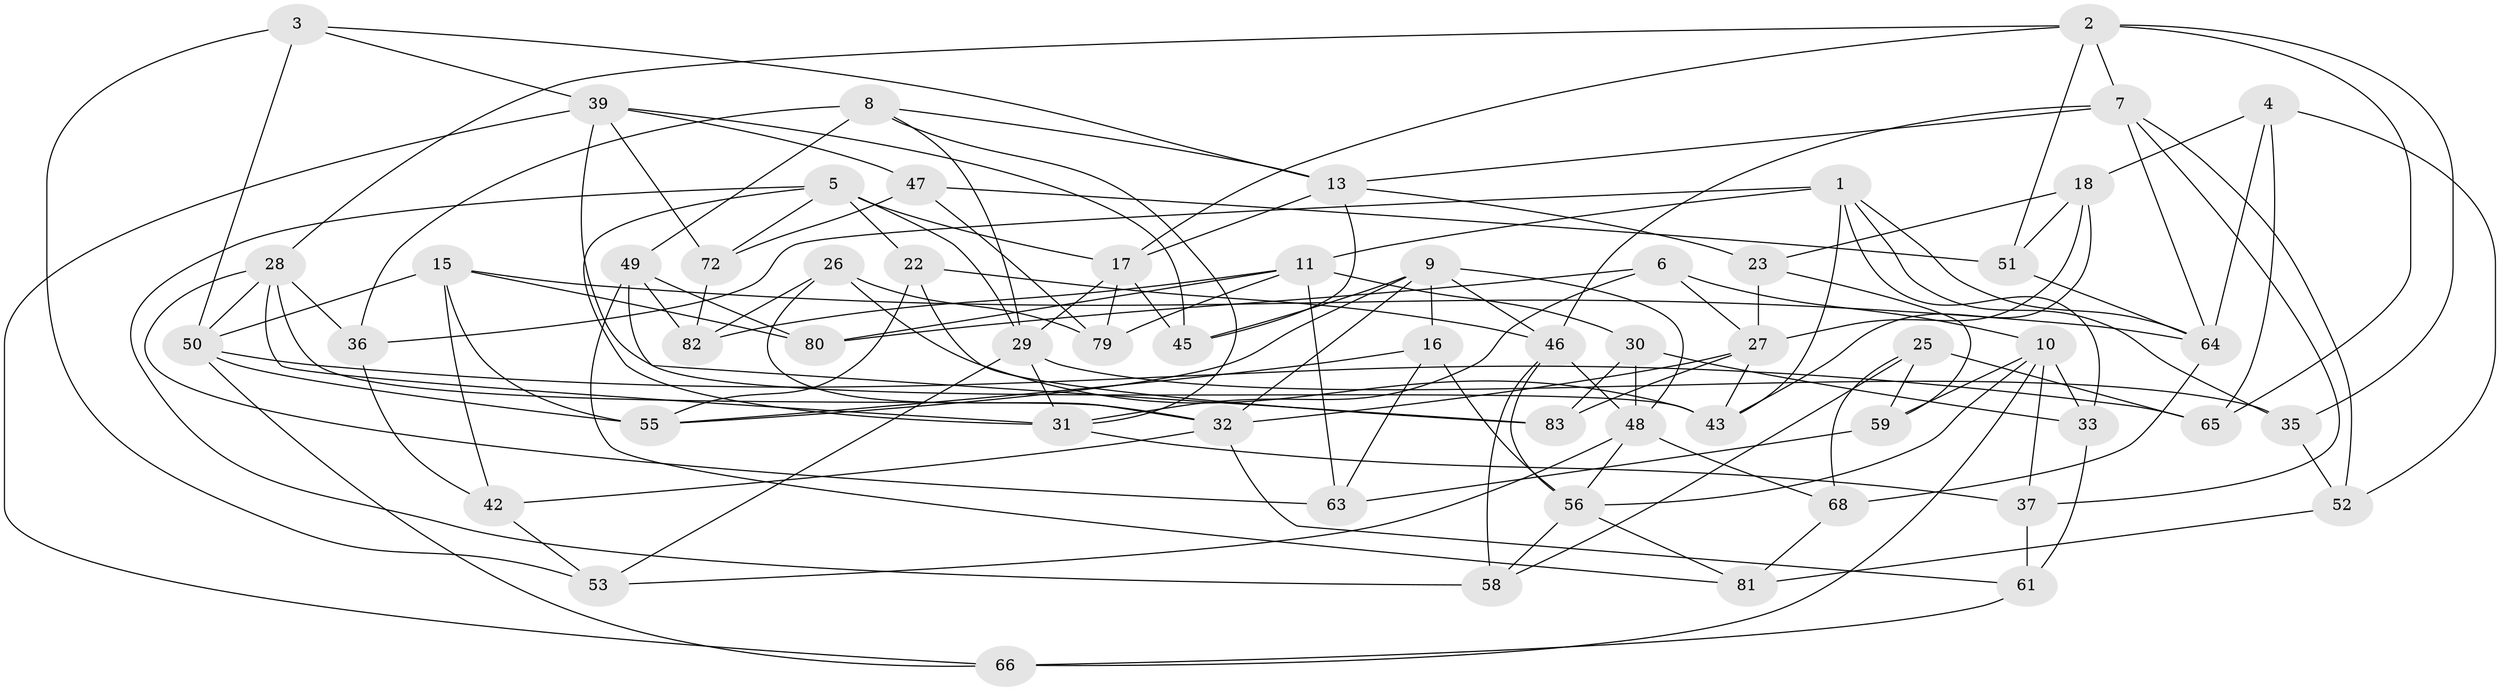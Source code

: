 // Generated by graph-tools (version 1.1) at 2025/52/02/27/25 19:52:30]
// undirected, 58 vertices, 139 edges
graph export_dot {
graph [start="1"]
  node [color=gray90,style=filled];
  1 [super="+21"];
  2 [super="+54"];
  3;
  4;
  5 [super="+12"];
  6;
  7 [super="+24"];
  8 [super="+19"];
  9 [super="+14"];
  10 [super="+77"];
  11 [super="+20"];
  13 [super="+84"];
  15 [super="+38"];
  16;
  17 [super="+62"];
  18 [super="+75"];
  22;
  23;
  25;
  26;
  27 [super="+44"];
  28 [super="+40"];
  29 [super="+70"];
  30;
  31 [super="+78"];
  32 [super="+34"];
  33;
  35;
  36;
  37;
  39 [super="+41"];
  42;
  43 [super="+57"];
  45;
  46 [super="+71"];
  47;
  48 [super="+73"];
  49 [super="+69"];
  50 [super="+67"];
  51;
  52;
  53;
  55 [super="+60"];
  56 [super="+74"];
  58;
  59;
  61;
  63;
  64 [super="+76"];
  65;
  66;
  68;
  72;
  79;
  80;
  81;
  82;
  83;
  1 -- 11;
  1 -- 43;
  1 -- 64;
  1 -- 35;
  1 -- 36;
  1 -- 33;
  2 -- 65;
  2 -- 17;
  2 -- 51;
  2 -- 35;
  2 -- 28;
  2 -- 7;
  3 -- 53;
  3 -- 39;
  3 -- 50;
  3 -- 13;
  4 -- 64;
  4 -- 52;
  4 -- 18;
  4 -- 65;
  5 -- 17;
  5 -- 58;
  5 -- 29;
  5 -- 72;
  5 -- 22;
  5 -- 31;
  6 -- 80;
  6 -- 27;
  6 -- 10;
  6 -- 31;
  7 -- 13;
  7 -- 37;
  7 -- 46;
  7 -- 64;
  7 -- 52;
  8 -- 36;
  8 -- 49 [weight=2];
  8 -- 31;
  8 -- 29;
  8 -- 13;
  9 -- 16;
  9 -- 45;
  9 -- 32;
  9 -- 48;
  9 -- 55;
  9 -- 46;
  10 -- 66;
  10 -- 37;
  10 -- 33;
  10 -- 56;
  10 -- 59;
  11 -- 79;
  11 -- 30;
  11 -- 80;
  11 -- 82;
  11 -- 63;
  13 -- 45;
  13 -- 17;
  13 -- 23;
  15 -- 80;
  15 -- 64;
  15 -- 55 [weight=2];
  15 -- 42;
  15 -- 50;
  16 -- 63;
  16 -- 55;
  16 -- 56;
  17 -- 45;
  17 -- 79;
  17 -- 29;
  18 -- 51;
  18 -- 23;
  18 -- 27;
  18 -- 43 [weight=2];
  22 -- 83;
  22 -- 46;
  22 -- 55;
  23 -- 59;
  23 -- 27;
  25 -- 68;
  25 -- 59;
  25 -- 65;
  25 -- 58;
  26 -- 82;
  26 -- 79;
  26 -- 43;
  26 -- 32;
  27 -- 83;
  27 -- 32;
  27 -- 43;
  28 -- 36;
  28 -- 50;
  28 -- 32;
  28 -- 63;
  28 -- 31;
  29 -- 53;
  29 -- 35;
  29 -- 31;
  30 -- 33;
  30 -- 83;
  30 -- 48;
  31 -- 37;
  32 -- 42;
  32 -- 61;
  33 -- 61;
  35 -- 52;
  36 -- 42;
  37 -- 61;
  39 -- 47;
  39 -- 66;
  39 -- 72;
  39 -- 43;
  39 -- 45;
  42 -- 53;
  46 -- 56;
  46 -- 48;
  46 -- 58;
  47 -- 72;
  47 -- 79;
  47 -- 51;
  48 -- 53;
  48 -- 56;
  48 -- 68;
  49 -- 81;
  49 -- 80;
  49 -- 82;
  49 -- 83;
  50 -- 66;
  50 -- 65;
  50 -- 55;
  51 -- 64;
  52 -- 81;
  56 -- 58;
  56 -- 81;
  59 -- 63;
  61 -- 66;
  64 -- 68;
  68 -- 81;
  72 -- 82;
}
